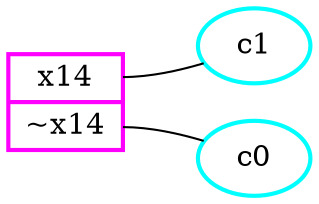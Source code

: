 graph babel {

    node [shape=record];
    graph [rankdir = "LR"];

    c0 [style=bold,shape=oval,color=cyan]
    c1 [style=bold,shape=oval,color=cyan]
    foo [style=bold,shape=record,color=magenta,label="<f0> x14|<f1> ~x14"]
    foo:f0 -- c1
    foo:f1 -- c0

//    "s3631fe98" [shape=record,label="<f0> 0|<f1> 1|<f2> 2|<f3> 3|<f4> 4|<f5> 5|<f6> 6|<f7> 7|<f8> 8|<f9> 9",style="dashed"];
//    "s3631fe98":f2 -> "s363241a8":f0;
//
////    foo [style=bold,shape=box,color=blue];
////    "s3631fe98":f2 -> foo;
////
////    bar [style=bold,shape=oval,color=red];
////    "s3631fe98":f2 -> bar;
//
//    s363241a8 [style=bold,shape=record,label="<f0> 0"];
//    "s3631fe98":f3 -> "s363241c8":f0;
//
//    s363241c8 [style=bold,shape=record,label="<f0> 4"];
//    "s3631fe98":f5 -> "s363241e8":f0;
//    s363241e8 [style=bold,shape=record,label="<f0> 3d|<f1> 1"];
//    "s3631fe98":f7 -> "s36324208":f0;
//    s36324208 [style=bold,shape=record,label="<f0> 3a"];
//    "s3631fe98":f8 -> "s36324228":f0;
//    s36324228 [style=bold,shape=record,label="<f0> 40|<f1> 2"];
}

